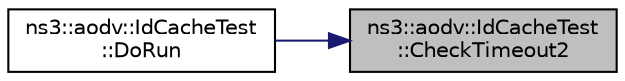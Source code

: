 digraph "ns3::aodv::IdCacheTest::CheckTimeout2"
{
 // LATEX_PDF_SIZE
  edge [fontname="Helvetica",fontsize="10",labelfontname="Helvetica",labelfontsize="10"];
  node [fontname="Helvetica",fontsize="10",shape=record];
  rankdir="RL";
  Node1 [label="ns3::aodv::IdCacheTest\l::CheckTimeout2",height=0.2,width=0.4,color="black", fillcolor="grey75", style="filled", fontcolor="black",tooltip="Timeout test function #2."];
  Node1 -> Node2 [dir="back",color="midnightblue",fontsize="10",style="solid",fontname="Helvetica"];
  Node2 [label="ns3::aodv::IdCacheTest\l::DoRun",height=0.2,width=0.4,color="black", fillcolor="white", style="filled",URL="$classns3_1_1aodv_1_1_id_cache_test.html#af48af2859e1e63cf946df38906f4d7a2",tooltip="Implementation to actually run this TestCase."];
}

